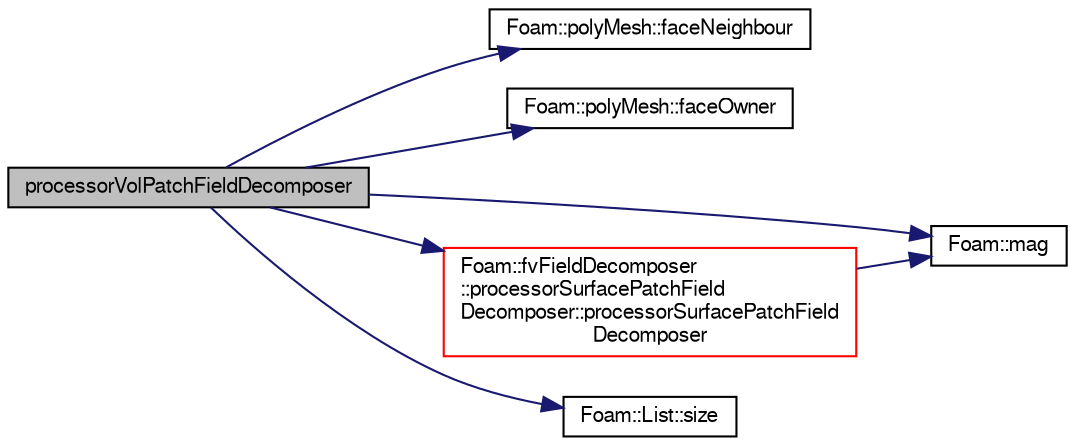 digraph "processorVolPatchFieldDecomposer"
{
  bgcolor="transparent";
  edge [fontname="FreeSans",fontsize="10",labelfontname="FreeSans",labelfontsize="10"];
  node [fontname="FreeSans",fontsize="10",shape=record];
  rankdir="LR";
  Node0 [label="processorVolPatchFieldDecomposer",height=0.2,width=0.4,color="black", fillcolor="grey75", style="filled", fontcolor="black"];
  Node0 -> Node1 [color="midnightblue",fontsize="10",style="solid",fontname="FreeSans"];
  Node1 [label="Foam::polyMesh::faceNeighbour",height=0.2,width=0.4,color="black",URL="$a27410.html#a9fb57b52c700ed61f09ada65412d13e3",tooltip="Return face neighbour. "];
  Node0 -> Node2 [color="midnightblue",fontsize="10",style="solid",fontname="FreeSans"];
  Node2 [label="Foam::polyMesh::faceOwner",height=0.2,width=0.4,color="black",URL="$a27410.html#a57752b49bfee23ca1944c3fb0493974f",tooltip="Return face owner. "];
  Node0 -> Node3 [color="midnightblue",fontsize="10",style="solid",fontname="FreeSans"];
  Node3 [label="Foam::mag",height=0.2,width=0.4,color="black",URL="$a21124.html#a929da2a3fdcf3dacbbe0487d3a330dae"];
  Node0 -> Node4 [color="midnightblue",fontsize="10",style="solid",fontname="FreeSans"];
  Node4 [label="Foam::fvFieldDecomposer\l::processorSurfacePatchField\lDecomposer::processorSurfacePatchField\lDecomposer",height=0.2,width=0.4,color="red",URL="$a28590.html#af72d2e185a996190766d378250096568",tooltip="Construct given addressing. "];
  Node4 -> Node3 [color="midnightblue",fontsize="10",style="solid",fontname="FreeSans"];
  Node0 -> Node6 [color="midnightblue",fontsize="10",style="solid",fontname="FreeSans"];
  Node6 [label="Foam::List::size",height=0.2,width=0.4,color="black",URL="$a25694.html#a8a5f6fa29bd4b500caf186f60245b384",tooltip="Override size to be inconsistent with allocated storage. "];
}
